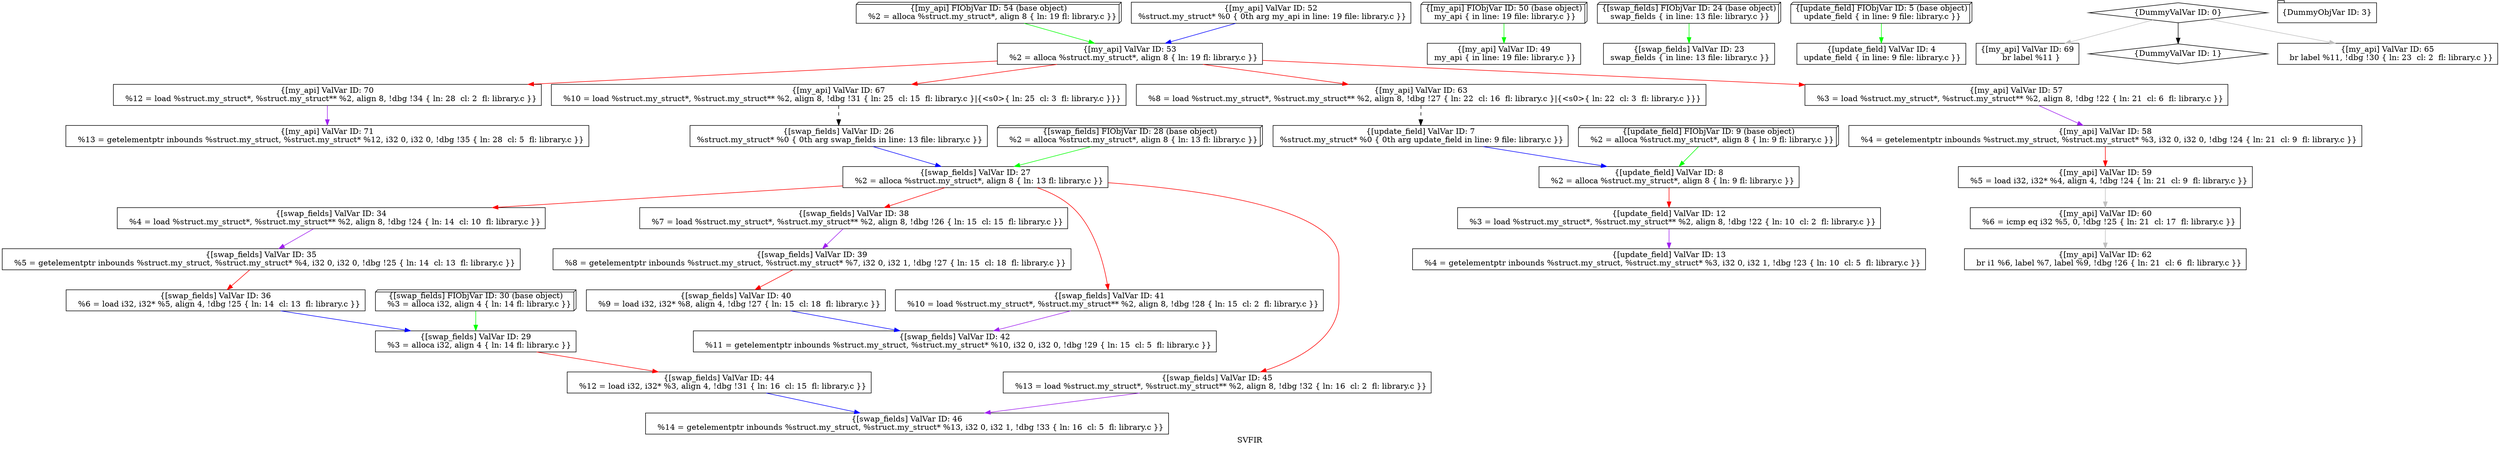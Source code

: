 digraph "SVFIR" {
	label="SVFIR";

	Node0x556889163180 [shape=record,shape=box3d,label="{[my_api] FIObjVar ID: 54 (base object)\n   %2 = alloca %struct.my_struct*, align 8 \{ ln: 19 fl: library.c \}}"];
	Node0x556889163180 -> Node0x556889161080[color=green];
	Node0x556889162fd0 [shape=record,shape=box3d,label="{[swap_fields] FIObjVar ID: 30 (base object)\n   %3 = alloca i32, align 4 \{ ln: 14 fl: library.c \}}"];
	Node0x556889162fd0 -> Node0x55688915f810[color=green];
	Node0x556889162e20 [shape=record,shape=box3d,label="{[swap_fields] FIObjVar ID: 28 (base object)\n   %2 = alloca %struct.my_struct*, align 8 \{ ln: 13 fl: library.c \}}"];
	Node0x556889162e20 -> Node0x55688915f6e0[color=green];
	Node0x556889162c70 [shape=record,shape=box3d,label="{[update_field] FIObjVar ID: 9 (base object)\n   %2 = alloca %struct.my_struct*, align 8 \{ ln: 9 fl: library.c \}}"];
	Node0x556889162c70 -> Node0x55688915f0f0[color=green];
	Node0x556889162ac0 [shape=record,shape=box3d,label="{[my_api] FIObjVar ID: 50 (base object)\n my_api \{ in line: 19 file: library.c \}}"];
	Node0x556889162ac0 -> Node0x55688915e3e0[color=green];
	Node0x556889162910 [shape=record,shape=box3d,label="{[swap_fields] FIObjVar ID: 24 (base object)\n swap_fields \{ in line: 13 file: library.c \}}"];
	Node0x556889162910 -> Node0x55688915e2b0[color=green];
	Node0x556889156d10 [shape=record,shape=box3d,label="{[update_field] FIObjVar ID: 5 (base object)\n update_field \{ in line: 9 file: library.c \}}"];
	Node0x556889156d10 -> Node0x55688915ddf0[color=green];
	Node0x5568891623f0 [shape=record,shape=box,label="{[my_api] ValVar ID: 71\n   %13 = getelementptr inbounds %struct.my_struct, %struct.my_struct* %12, i32 0, i32 0, !dbg !35 \{ ln: 28  cl: 5  fl: library.c \}}"];
	Node0x5568891622c0 [shape=record,shape=box,label="{[my_api] ValVar ID: 70\n   %12 = load %struct.my_struct*, %struct.my_struct** %2, align 8, !dbg !34 \{ ln: 28  cl: 2  fl: library.c \}}"];
	Node0x5568891622c0 -> Node0x5568891623f0[color=purple];
	Node0x556889161d90 [shape=record,shape=box,label="{[my_api] ValVar ID: 69\n   br label %11 }"];
	Node0x55688915f6e0 [shape=record,shape=box,label="{[swap_fields] ValVar ID: 27\n   %2 = alloca %struct.my_struct*, align 8 \{ ln: 13 fl: library.c \}}"];
	Node0x55688915f6e0 -> Node0x55688915fc50[color=red];
	Node0x55688915f6e0 -> Node0x556889160110[color=red];
	Node0x55688915f6e0 -> Node0x5568891604a0[color=red];
	Node0x55688915f6e0 -> Node0x556889160960[color=red];
	Node0x55688915f350 [shape=record,shape=box,label="{[update_field] ValVar ID: 12\n   %3 = load %struct.my_struct*, %struct.my_struct** %2, align 8, !dbg !22 \{ ln: 10  cl: 2  fl: library.c \}}"];
	Node0x55688915f350 -> Node0x55688915dcc0[color=purple];
	Node0x55688915f0f0 [shape=record,shape=box,label="{[update_field] ValVar ID: 8\n   %2 = alloca %struct.my_struct*, align 8 \{ ln: 9 fl: library.c \}}"];
	Node0x55688915f0f0 -> Node0x55688915f350[color=red];
	Node0x556889161c60 [shape=record,shape=box,label="{[my_api] ValVar ID: 67\n   %10 = load %struct.my_struct*, %struct.my_struct** %2, align 8, !dbg !31 \{ ln: 25  cl: 15  fl: library.c \}|{<s0>\{ ln: 25  cl: 3  fl: library.c \}}}"];
	Node0x556889161c60:s0 -> Node0x55688915e640[color=black,style=dashed];
	Node0x55688915e9d0 [shape=record,shape=box,label="{[update_field] ValVar ID: 7\n %struct.my_struct* %0 \{ 0th arg update_field in line: 9 file: library.c \}}"];
	Node0x55688915e9d0 -> Node0x55688915f0f0[color=blue];
	Node0x55688915e640 [shape=record,shape=box,label="{[swap_fields] ValVar ID: 26\n %struct.my_struct* %0 \{ 0th arg swap_fields in line: 13 file: library.c \}}"];
	Node0x55688915e640 -> Node0x55688915f6e0[color=blue];
	Node0x55688914f150 [shape=record,shape=diamond,label="{DummyValVar ID: 1}"];
	Node0x5568891617a0 [shape=record,shape=box,label="{[my_api] ValVar ID: 60\n   %6 = icmp eq i32 %5, 0, !dbg !25 \{ ln: 21  cl: 17  fl: library.c \}}"];
	Node0x5568891617a0 -> Node0x5568891618d0[color=grey];
	Node0x55688915d3b0 [shape=record,shape=diamond,label="{DummyValVar ID: 0}"];
	Node0x55688915d3b0 -> Node0x55688914f150[color=black];
	Node0x55688915d3b0 -> Node0x556889161b30[color=grey];
	Node0x55688915d3b0 -> Node0x556889161d90[color=grey];
	Node0x556889161670 [shape=record,shape=box,label="{[my_api] ValVar ID: 59\n   %5 = load i32, i32* %4, align 4, !dbg !24 \{ ln: 21  cl: 9  fl: library.c \}}"];
	Node0x556889161670 -> Node0x5568891617a0[color=grey];
	Node0x55688915dcc0 [shape=record,shape=box,label="{[update_field] ValVar ID: 13\n   %4 = getelementptr inbounds %struct.my_struct, %struct.my_struct* %3, i32 0, i32 1, !dbg !23 \{ ln: 10  cl: 5  fl: library.c \}}"];
	Node0x556889152560 [shape=record,shape=tab,label="{DummyObjVar ID: 3}"];
	Node0x5568891618d0 [shape=record,shape=box,label="{[my_api] ValVar ID: 62\n   br i1 %6, label %7, label %9, !dbg !26 \{ ln: 21  cl: 6  fl: library.c \}}"];
	Node0x55688915ddf0 [shape=record,shape=box,label="{[update_field] ValVar ID: 4\n update_field \{ in line: 9 file: library.c \}}"];
	Node0x556889161a00 [shape=record,shape=box,label="{[my_api] ValVar ID: 63\n   %8 = load %struct.my_struct*, %struct.my_struct** %2, align 8, !dbg !27 \{ ln: 22  cl: 16  fl: library.c \}|{<s0>\{ ln: 22  cl: 3  fl: library.c \}}}"];
	Node0x556889161a00:s0 -> Node0x55688915e9d0[color=black,style=dashed];
	Node0x55688915e510 [shape=record,shape=box,label="{[my_api] ValVar ID: 52\n %struct.my_struct* %0 \{ 0th arg my_api in line: 19 file: library.c \}}"];
	Node0x55688915e510 -> Node0x556889161080[color=blue];
	Node0x55688915e2b0 [shape=record,shape=box,label="{[swap_fields] ValVar ID: 23\n swap_fields \{ in line: 13 file: library.c \}}"];
	Node0x55688915e3e0 [shape=record,shape=box,label="{[my_api] ValVar ID: 49\n my_api \{ in line: 19 file: library.c \}}"];
	Node0x55688915f810 [shape=record,shape=box,label="{[swap_fields] ValVar ID: 29\n   %3 = alloca i32, align 4 \{ ln: 14 fl: library.c \}}"];
	Node0x55688915f810 -> Node0x556889160830[color=red];
	Node0x55688915fc50 [shape=record,shape=box,label="{[swap_fields] ValVar ID: 34\n   %4 = load %struct.my_struct*, %struct.my_struct** %2, align 8, !dbg !24 \{ ln: 14  cl: 10  fl: library.c \}}"];
	Node0x55688915fc50 -> Node0x55688915fd80[color=purple];
	Node0x55688915fd80 [shape=record,shape=box,label="{[swap_fields] ValVar ID: 35\n   %5 = getelementptr inbounds %struct.my_struct, %struct.my_struct* %4, i32 0, i32 0, !dbg !25 \{ ln: 14  cl: 13  fl: library.c \}}"];
	Node0x55688915fd80 -> Node0x55688915feb0[color=red];
	Node0x55688915feb0 [shape=record,shape=box,label="{[swap_fields] ValVar ID: 36\n   %6 = load i32, i32* %5, align 4, !dbg !25 \{ ln: 14  cl: 13  fl: library.c \}}"];
	Node0x55688915feb0 -> Node0x55688915f810[color=blue];
	Node0x556889160110 [shape=record,shape=box,label="{[swap_fields] ValVar ID: 38\n   %7 = load %struct.my_struct*, %struct.my_struct** %2, align 8, !dbg !26 \{ ln: 15  cl: 15  fl: library.c \}}"];
	Node0x556889160110 -> Node0x556889160240[color=purple];
	Node0x556889160240 [shape=record,shape=box,label="{[swap_fields] ValVar ID: 39\n   %8 = getelementptr inbounds %struct.my_struct, %struct.my_struct* %7, i32 0, i32 1, !dbg !27 \{ ln: 15  cl: 18  fl: library.c \}}"];
	Node0x556889160240 -> Node0x556889160370[color=red];
	Node0x556889160370 [shape=record,shape=box,label="{[swap_fields] ValVar ID: 40\n   %9 = load i32, i32* %8, align 4, !dbg !27 \{ ln: 15  cl: 18  fl: library.c \}}"];
	Node0x556889160370 -> Node0x5568891605d0[color=blue];
	Node0x5568891604a0 [shape=record,shape=box,label="{[swap_fields] ValVar ID: 41\n   %10 = load %struct.my_struct*, %struct.my_struct** %2, align 8, !dbg !28 \{ ln: 15  cl: 2  fl: library.c \}}"];
	Node0x5568891604a0 -> Node0x5568891605d0[color=purple];
	Node0x5568891605d0 [shape=record,shape=box,label="{[swap_fields] ValVar ID: 42\n   %11 = getelementptr inbounds %struct.my_struct, %struct.my_struct* %10, i32 0, i32 0, !dbg !29 \{ ln: 15  cl: 5  fl: library.c \}}"];
	Node0x556889160830 [shape=record,shape=box,label="{[swap_fields] ValVar ID: 44\n   %12 = load i32, i32* %3, align 4, !dbg !31 \{ ln: 16  cl: 15  fl: library.c \}}"];
	Node0x556889160830 -> Node0x556889160a90[color=blue];
	Node0x556889160960 [shape=record,shape=box,label="{[swap_fields] ValVar ID: 45\n   %13 = load %struct.my_struct*, %struct.my_struct** %2, align 8, !dbg !32 \{ ln: 16  cl: 2  fl: library.c \}}"];
	Node0x556889160960 -> Node0x556889160a90[color=purple];
	Node0x556889160a90 [shape=record,shape=box,label="{[swap_fields] ValVar ID: 46\n   %14 = getelementptr inbounds %struct.my_struct, %struct.my_struct* %13, i32 0, i32 1, !dbg !33 \{ ln: 16  cl: 5  fl: library.c \}}"];
	Node0x556889161080 [shape=record,shape=box,label="{[my_api] ValVar ID: 53\n   %2 = alloca %struct.my_struct*, align 8 \{ ln: 19 fl: library.c \}}"];
	Node0x556889161080 -> Node0x556889161410[color=red];
	Node0x556889161080 -> Node0x556889161a00[color=red];
	Node0x556889161080 -> Node0x556889161c60[color=red];
	Node0x556889161080 -> Node0x5568891622c0[color=red];
	Node0x556889161410 [shape=record,shape=box,label="{[my_api] ValVar ID: 57\n   %3 = load %struct.my_struct*, %struct.my_struct** %2, align 8, !dbg !22 \{ ln: 21  cl: 6  fl: library.c \}}"];
	Node0x556889161410 -> Node0x556889161540[color=purple];
	Node0x556889161540 [shape=record,shape=box,label="{[my_api] ValVar ID: 58\n   %4 = getelementptr inbounds %struct.my_struct, %struct.my_struct* %3, i32 0, i32 0, !dbg !24 \{ ln: 21  cl: 9  fl: library.c \}}"];
	Node0x556889161540 -> Node0x556889161670[color=red];
	Node0x556889161b30 [shape=record,shape=box,label="{[my_api] ValVar ID: 65\n   br label %11, !dbg !30 \{ ln: 23  cl: 2  fl: library.c \}}"];
}

